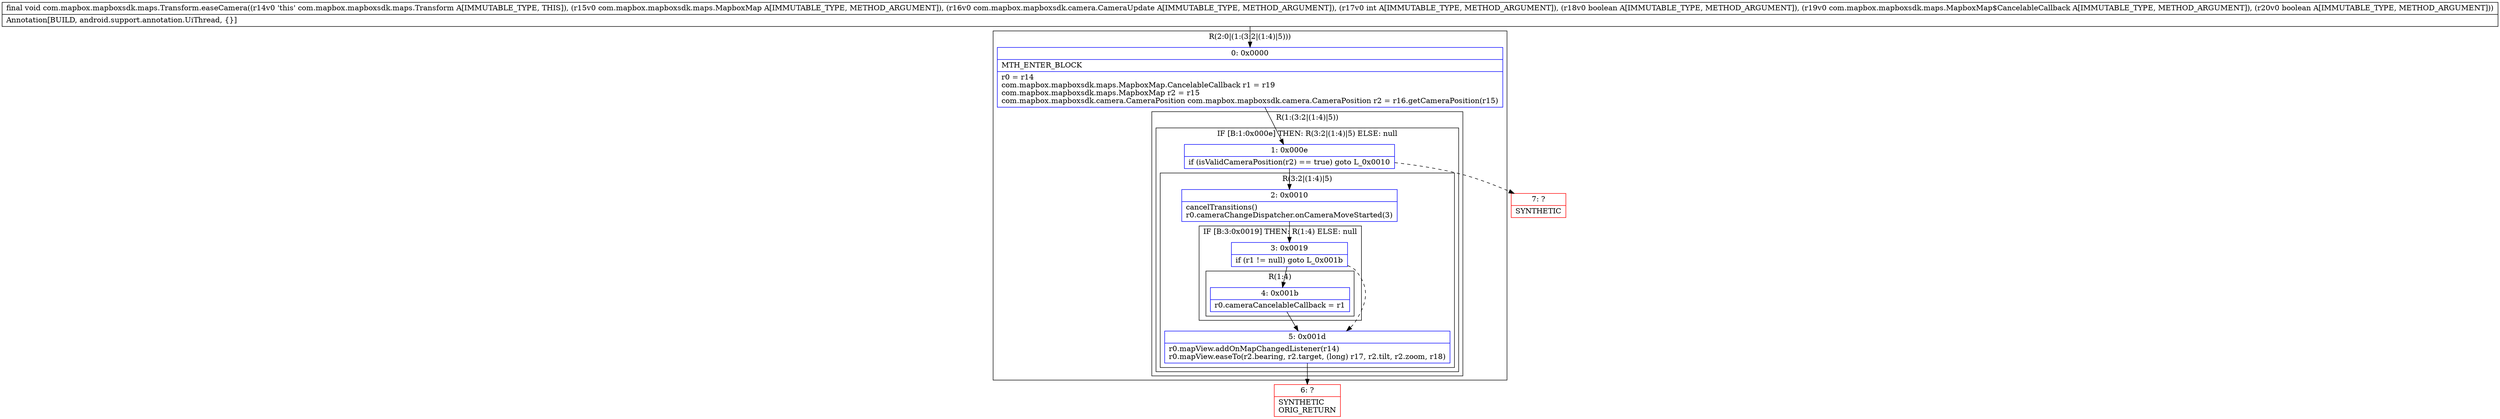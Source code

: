 digraph "CFG forcom.mapbox.mapboxsdk.maps.Transform.easeCamera(Lcom\/mapbox\/mapboxsdk\/maps\/MapboxMap;Lcom\/mapbox\/mapboxsdk\/camera\/CameraUpdate;IZLcom\/mapbox\/mapboxsdk\/maps\/MapboxMap$CancelableCallback;Z)V" {
subgraph cluster_Region_1207590241 {
label = "R(2:0|(1:(3:2|(1:4)|5)))";
node [shape=record,color=blue];
Node_0 [shape=record,label="{0\:\ 0x0000|MTH_ENTER_BLOCK\l|r0 = r14\lcom.mapbox.mapboxsdk.maps.MapboxMap.CancelableCallback r1 = r19\lcom.mapbox.mapboxsdk.maps.MapboxMap r2 = r15\lcom.mapbox.mapboxsdk.camera.CameraPosition com.mapbox.mapboxsdk.camera.CameraPosition r2 = r16.getCameraPosition(r15)\l}"];
subgraph cluster_Region_48858741 {
label = "R(1:(3:2|(1:4)|5))";
node [shape=record,color=blue];
subgraph cluster_IfRegion_237143303 {
label = "IF [B:1:0x000e] THEN: R(3:2|(1:4)|5) ELSE: null";
node [shape=record,color=blue];
Node_1 [shape=record,label="{1\:\ 0x000e|if (isValidCameraPosition(r2) == true) goto L_0x0010\l}"];
subgraph cluster_Region_463913207 {
label = "R(3:2|(1:4)|5)";
node [shape=record,color=blue];
Node_2 [shape=record,label="{2\:\ 0x0010|cancelTransitions()\lr0.cameraChangeDispatcher.onCameraMoveStarted(3)\l}"];
subgraph cluster_IfRegion_1420215421 {
label = "IF [B:3:0x0019] THEN: R(1:4) ELSE: null";
node [shape=record,color=blue];
Node_3 [shape=record,label="{3\:\ 0x0019|if (r1 != null) goto L_0x001b\l}"];
subgraph cluster_Region_692789097 {
label = "R(1:4)";
node [shape=record,color=blue];
Node_4 [shape=record,label="{4\:\ 0x001b|r0.cameraCancelableCallback = r1\l}"];
}
}
Node_5 [shape=record,label="{5\:\ 0x001d|r0.mapView.addOnMapChangedListener(r14)\lr0.mapView.easeTo(r2.bearing, r2.target, (long) r17, r2.tilt, r2.zoom, r18)\l}"];
}
}
}
}
Node_6 [shape=record,color=red,label="{6\:\ ?|SYNTHETIC\lORIG_RETURN\l}"];
Node_7 [shape=record,color=red,label="{7\:\ ?|SYNTHETIC\l}"];
MethodNode[shape=record,label="{final void com.mapbox.mapboxsdk.maps.Transform.easeCamera((r14v0 'this' com.mapbox.mapboxsdk.maps.Transform A[IMMUTABLE_TYPE, THIS]), (r15v0 com.mapbox.mapboxsdk.maps.MapboxMap A[IMMUTABLE_TYPE, METHOD_ARGUMENT]), (r16v0 com.mapbox.mapboxsdk.camera.CameraUpdate A[IMMUTABLE_TYPE, METHOD_ARGUMENT]), (r17v0 int A[IMMUTABLE_TYPE, METHOD_ARGUMENT]), (r18v0 boolean A[IMMUTABLE_TYPE, METHOD_ARGUMENT]), (r19v0 com.mapbox.mapboxsdk.maps.MapboxMap$CancelableCallback A[IMMUTABLE_TYPE, METHOD_ARGUMENT]), (r20v0 boolean A[IMMUTABLE_TYPE, METHOD_ARGUMENT]))  | Annotation[BUILD, android.support.annotation.UiThread, \{\}]\l}"];
MethodNode -> Node_0;
Node_0 -> Node_1;
Node_1 -> Node_2;
Node_1 -> Node_7[style=dashed];
Node_2 -> Node_3;
Node_3 -> Node_4;
Node_3 -> Node_5[style=dashed];
Node_4 -> Node_5;
Node_5 -> Node_6;
}

